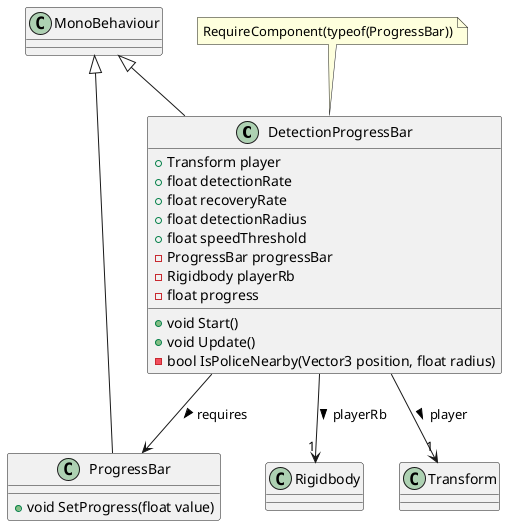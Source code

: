 @startuml DetectionProgressBar Diagrama de Clases

class DetectionProgressBar {
    + Transform player
    + float detectionRate
    + float recoveryRate
    + float detectionRadius
    + float speedThreshold
    - ProgressBar progressBar
    - Rigidbody playerRb
    - float progress
    + void Start()
    + void Update()
    - bool IsPoliceNearby(Vector3 position, float radius)
}

class ProgressBar {
    + void SetProgress(float value)
}

class MonoBehaviour {
}

MonoBehaviour <|-- DetectionProgressBar
MonoBehaviour <|-- ProgressBar

DetectionProgressBar --> ProgressBar : requires >
DetectionProgressBar --> "1" Transform : player >
DetectionProgressBar --> "1" Rigidbody : playerRb >

note top of DetectionProgressBar
  RequireComponent(typeof(ProgressBar))
end note

@enduml